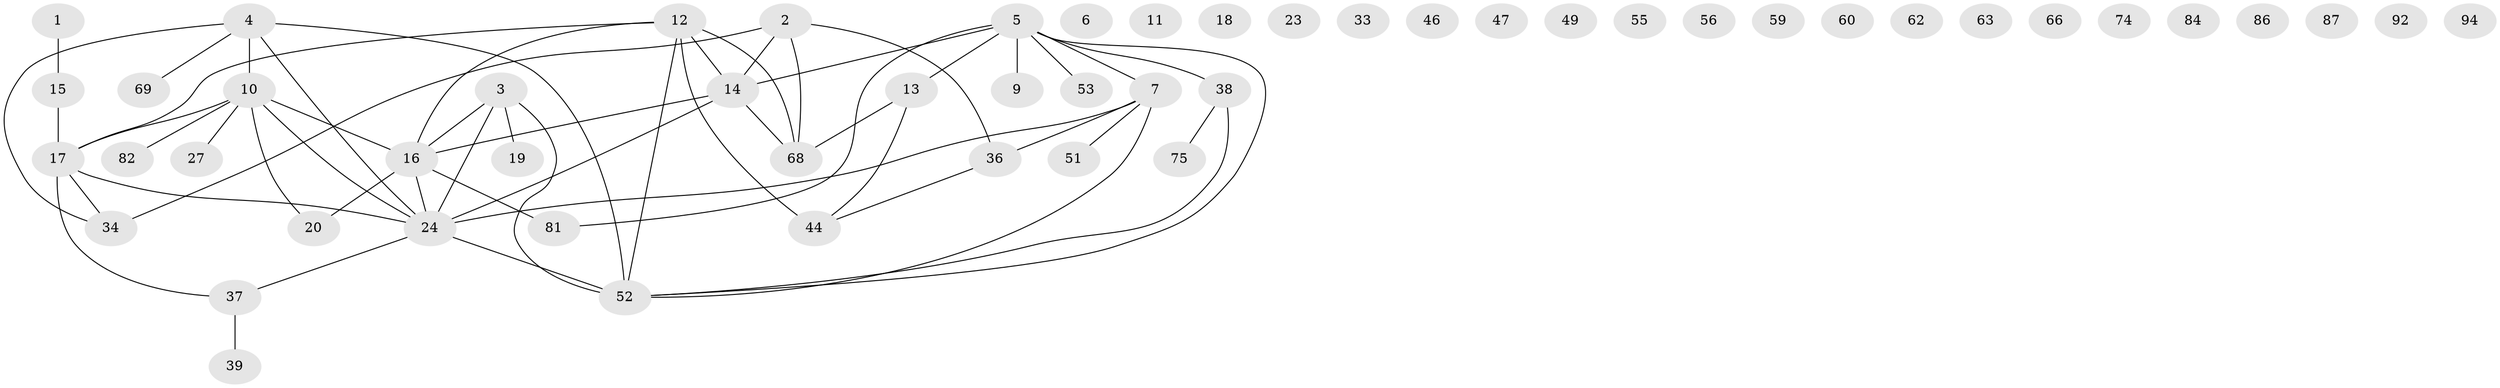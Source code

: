 // original degree distribution, {1: 0.18691588785046728, 2: 0.24299065420560748, 3: 0.14953271028037382, 0: 0.19626168224299065, 4: 0.102803738317757, 7: 0.009345794392523364, 5: 0.102803738317757, 6: 0.009345794392523364}
// Generated by graph-tools (version 1.1) at 2025/12/03/09/25 04:12:52]
// undirected, 53 vertices, 56 edges
graph export_dot {
graph [start="1"]
  node [color=gray90,style=filled];
  1 [super="+57"];
  2 [super="+8"];
  3 [super="+29+42"];
  4 [super="+103+26"];
  5 [super="+48+30+41"];
  6;
  7 [super="+100+105"];
  9 [super="+104+22"];
  10 [super="+98+28"];
  11;
  12 [super="+99+65"];
  13 [super="+35"];
  14 [super="+102+64"];
  15;
  16 [super="+93+31+61"];
  17 [super="+107+21+76+40"];
  18;
  19 [super="+50"];
  20 [super="+25"];
  23;
  24 [super="+88+96+67"];
  27 [super="+80"];
  33;
  34 [super="+70"];
  36 [super="+43+58"];
  37 [super="+45"];
  38;
  39;
  44 [super="+79"];
  46;
  47;
  49;
  51;
  52 [super="+72+91"];
  53;
  55;
  56;
  59;
  60;
  62;
  63;
  66;
  68 [super="+71"];
  69;
  74;
  75;
  81;
  82;
  84;
  86;
  87;
  92;
  94;
  1 -- 15;
  2 -- 34;
  2 -- 36;
  2 -- 68;
  2 -- 14;
  3 -- 16;
  3 -- 24;
  3 -- 52;
  3 -- 19;
  4 -- 52;
  4 -- 24;
  4 -- 10;
  4 -- 69;
  4 -- 34;
  5 -- 7;
  5 -- 9 [weight=2];
  5 -- 13;
  5 -- 52;
  5 -- 14;
  5 -- 81;
  5 -- 53;
  5 -- 38;
  7 -- 24;
  7 -- 51;
  7 -- 36 [weight=2];
  7 -- 52;
  10 -- 82;
  10 -- 17;
  10 -- 20;
  10 -- 24;
  10 -- 16;
  10 -- 27;
  12 -- 44 [weight=2];
  12 -- 52;
  12 -- 68;
  12 -- 16;
  12 -- 17;
  12 -- 14;
  13 -- 44;
  13 -- 68;
  14 -- 16;
  14 -- 68;
  14 -- 24;
  15 -- 17;
  16 -- 81;
  16 -- 20;
  16 -- 24;
  17 -- 34;
  17 -- 24;
  17 -- 37;
  24 -- 52 [weight=2];
  24 -- 37;
  36 -- 44;
  37 -- 39;
  38 -- 75;
  38 -- 52;
}
